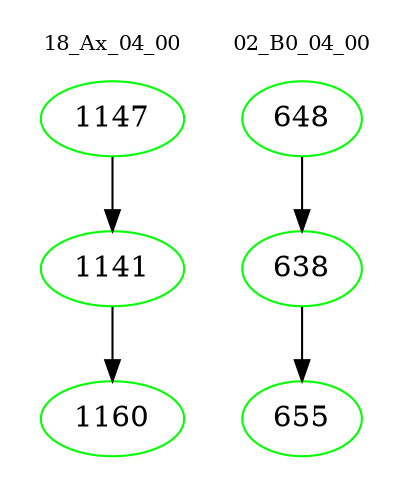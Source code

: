 digraph{
subgraph cluster_0 {
color = white
label = "18_Ax_04_00";
fontsize=10;
T0_1147 [label="1147", color="green"]
T0_1147 -> T0_1141 [color="black"]
T0_1141 [label="1141", color="green"]
T0_1141 -> T0_1160 [color="black"]
T0_1160 [label="1160", color="green"]
}
subgraph cluster_1 {
color = white
label = "02_B0_04_00";
fontsize=10;
T1_648 [label="648", color="green"]
T1_648 -> T1_638 [color="black"]
T1_638 [label="638", color="green"]
T1_638 -> T1_655 [color="black"]
T1_655 [label="655", color="green"]
}
}
